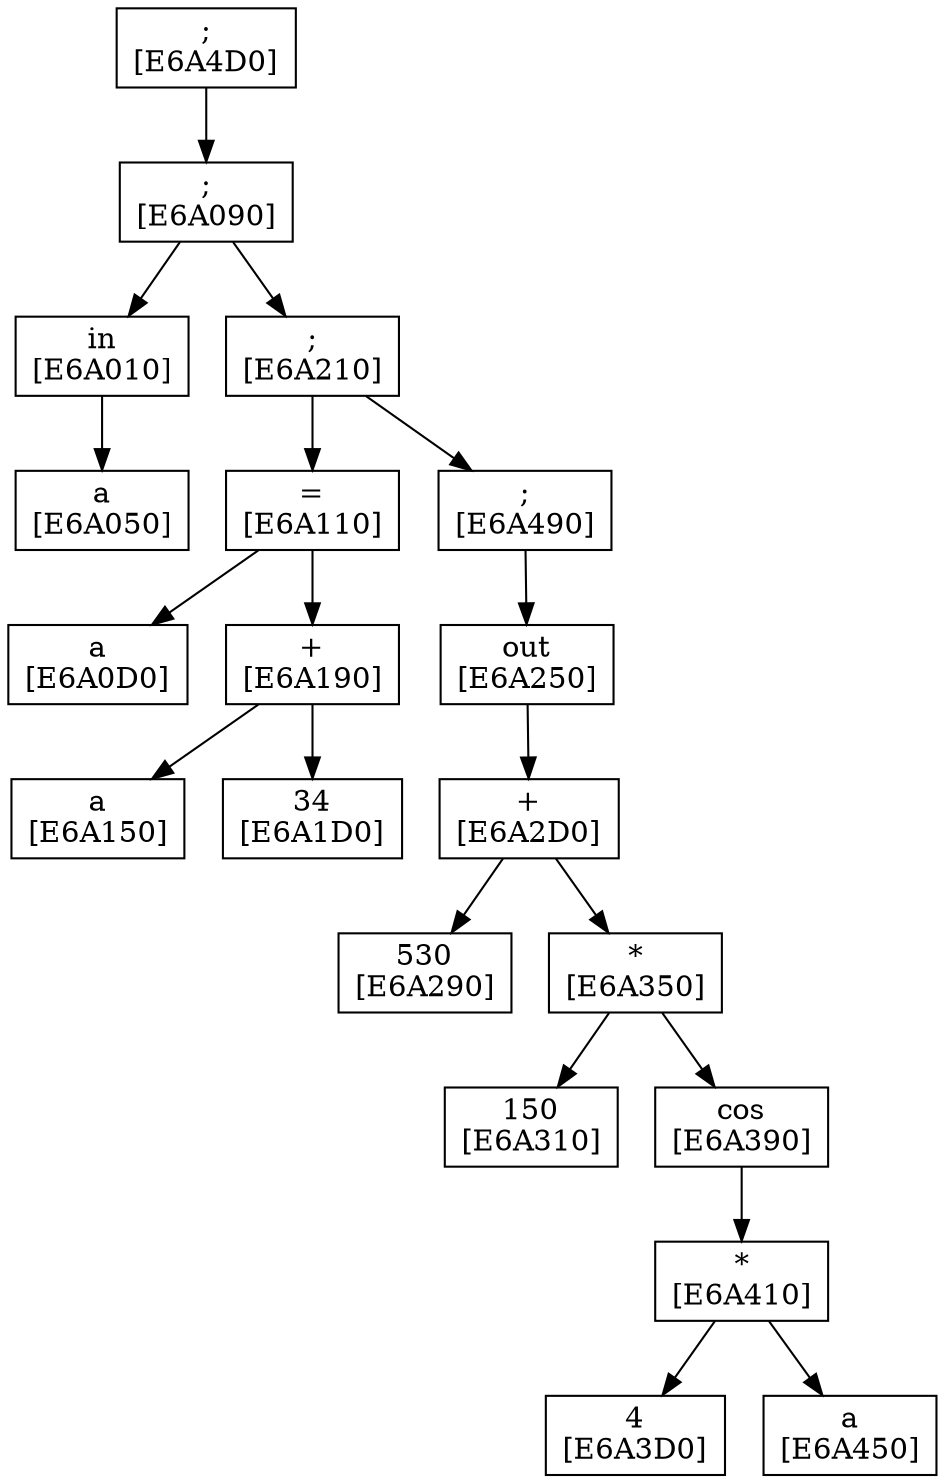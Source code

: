 digraph Tree
{
	node[shape = polygon];
";
[E6A4D0]"
";
[E6A4D0]"->";
[E6A090]"
";
[E6A090]"->"in
[E6A010]"
"in
[E6A010]"->"a
[E6A050]"
";
[E6A090]"->";
[E6A210]"
";
[E6A210]"->"=
[E6A110]"
"=
[E6A110]"->"a
[E6A0D0]"
"=
[E6A110]"->"+
[E6A190]"
"+
[E6A190]"->"a
[E6A150]"
"+
[E6A190]"->"34
[E6A1D0]"
";
[E6A210]"->";
[E6A490]"
";
[E6A490]"->"out
[E6A250]"
"out
[E6A250]"->"+
[E6A2D0]"
"+
[E6A2D0]"->"530
[E6A290]"
"+
[E6A2D0]"->"*
[E6A350]"
"*
[E6A350]"->"150
[E6A310]"
"*
[E6A350]"->"cos
[E6A390]"
"cos
[E6A390]"->"*
[E6A410]"
"*
[E6A410]"->"4
[E6A3D0]"
"*
[E6A410]"->"a
[E6A450]"
}